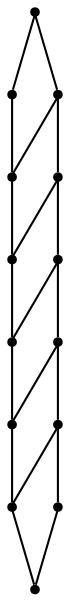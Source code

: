 graph {
  node [shape=point,comment="{\"directed\":false,\"doi\":\"10.1007/978-3-540-24595-7_27\",\"figure\":\"4\"}"]

  v0 [pos="1064.531343114099,552.0802951994397"]
  v1 [pos="1099.975472383721,649.5803333464123"]
  v2 [pos="1037.9014080668605,490.0179045540946"]
  v3 [pos="1011.3339662063954,428.01788420904256"]
  v4 [pos="1002.4572946947674,702.7678943815686"]
  v5 [pos="878.371738735465,711.5803536914644"]
  v6 [pos="807.4835278888082,676.1428333464123"]
  v7 [pos="778.2281159156977,590.1428358895439"]
  v8 [pos="922.6924600290697,348.26788675217404"]
  v9 [pos="869.4950672238373,295.0803575061617"]
  v10 [pos="754.2861191860466,188.70533080328084"]
  v11 [pos="736.532839752907,445.76779774257113"]
  v12 [pos="656.7680050872093,419.14286386399044"]
  v13 [pos="603.5706122819768,224.14285114833285"]

  v0 -- v1 [id="-1",pos="1064.531343114099,552.0802951994397 1099.975472383721,649.5803333464123 1099.975472383721,649.5803333464123 1099.975472383721,649.5803333464123"]
  v13 -- v12 [id="-2",pos="603.5706122819768,224.14285114833285 656.7680050872093,419.14286386399044 656.7680050872093,419.14286386399044 656.7680050872093,419.14286386399044"]
  v13 -- v10 [id="-3",pos="603.5706122819768,224.14285114833285 754.2861191860466,188.70533080328084 754.2861191860466,188.70533080328084 754.2861191860466,188.70533080328084"]
  v2 -- v0 [id="-4",pos="1037.9014080668605,490.0179045540946 1064.531343114099,552.0802951994397 1064.531343114099,552.0802951994397 1064.531343114099,552.0802951994397"]
  v12 -- v9 [id="-5",pos="656.7680050872093,419.14286386399044 869.4950672238373,295.0803575061617 869.4950672238373,295.0803575061617 869.4950672238373,295.0803575061617"]
  v12 -- v11 [id="-6",pos="656.7680050872093,419.14286386399044 736.532839752907,445.76779774257113 736.532839752907,445.76779774257113 736.532839752907,445.76779774257113"]
  v3 -- v2 [id="-7",pos="1011.3339662063954,428.01788420904256 1037.9014080668605,490.0179045540946 1037.9014080668605,490.0179045540946 1037.9014080668605,490.0179045540946"]
  v4 -- v1 [id="-8",pos="1002.4572946947674,702.7678943815686 1099.975472383721,649.5803333464123 1099.975472383721,649.5803333464123 1099.975472383721,649.5803333464123"]
  v5 -- v0 [id="-9",pos="878.371738735465,711.5803536914644 1064.531343114099,552.0802951994397 1064.531343114099,552.0802951994397 1064.531343114099,552.0802951994397"]
  v11 -- v7 [id="-10",pos="736.532839752907,445.76779774257113 778.2281159156977,590.1428358895439 778.2281159156977,590.1428358895439 778.2281159156977,590.1428358895439"]
  v7 -- v6 [id="-11",pos="778.2281159156977,590.1428358895439 807.4835278888082,676.1428333464123 807.4835278888082,676.1428333464123 807.4835278888082,676.1428333464123"]
  v11 -- v8 [id="-12",pos="736.532839752907,445.76779774257113 922.6924600290697,348.26788675217404 922.6924600290697,348.26788675217404 922.6924600290697,348.26788675217404"]
  v10 -- v9 [id="-13",pos="754.2861191860466,188.70533080328084 869.4950672238373,295.0803575061617 869.4950672238373,295.0803575061617 869.4950672238373,295.0803575061617"]
  v9 -- v8 [id="-14",pos="869.4950672238373,295.0803575061617 922.6924600290697,348.26788675217404 922.6924600290697,348.26788675217404 922.6924600290697,348.26788675217404"]
  v8 -- v3 [id="-15",pos="922.6924600290697,348.26788675217404 1011.3339662063954,428.01788420904256 1011.3339662063954,428.01788420904256 1011.3339662063954,428.01788420904256"]
  v5 -- v4 [id="-16",pos="878.371738735465,711.5803536914644 1002.4572946947674,702.7678943815686 1002.4572946947674,702.7678943815686 1002.4572946947674,702.7678943815686"]
  v7 -- v3 [id="-17",pos="778.2281159156977,590.1428358895439 1011.3339662063954,428.01788420904256 1011.3339662063954,428.01788420904256 1011.3339662063954,428.01788420904256"]
  v6 -- v2 [id="-18",pos="807.4835278888082,676.1428333464123 1037.9014080668605,490.0179045540946 1037.9014080668605,490.0179045540946 1037.9014080668605,490.0179045540946"]
  v6 -- v5 [id="-19",pos="807.4835278888082,676.1428333464123 878.371738735465,711.5803536914644 878.371738735465,711.5803536914644 878.371738735465,711.5803536914644"]
}